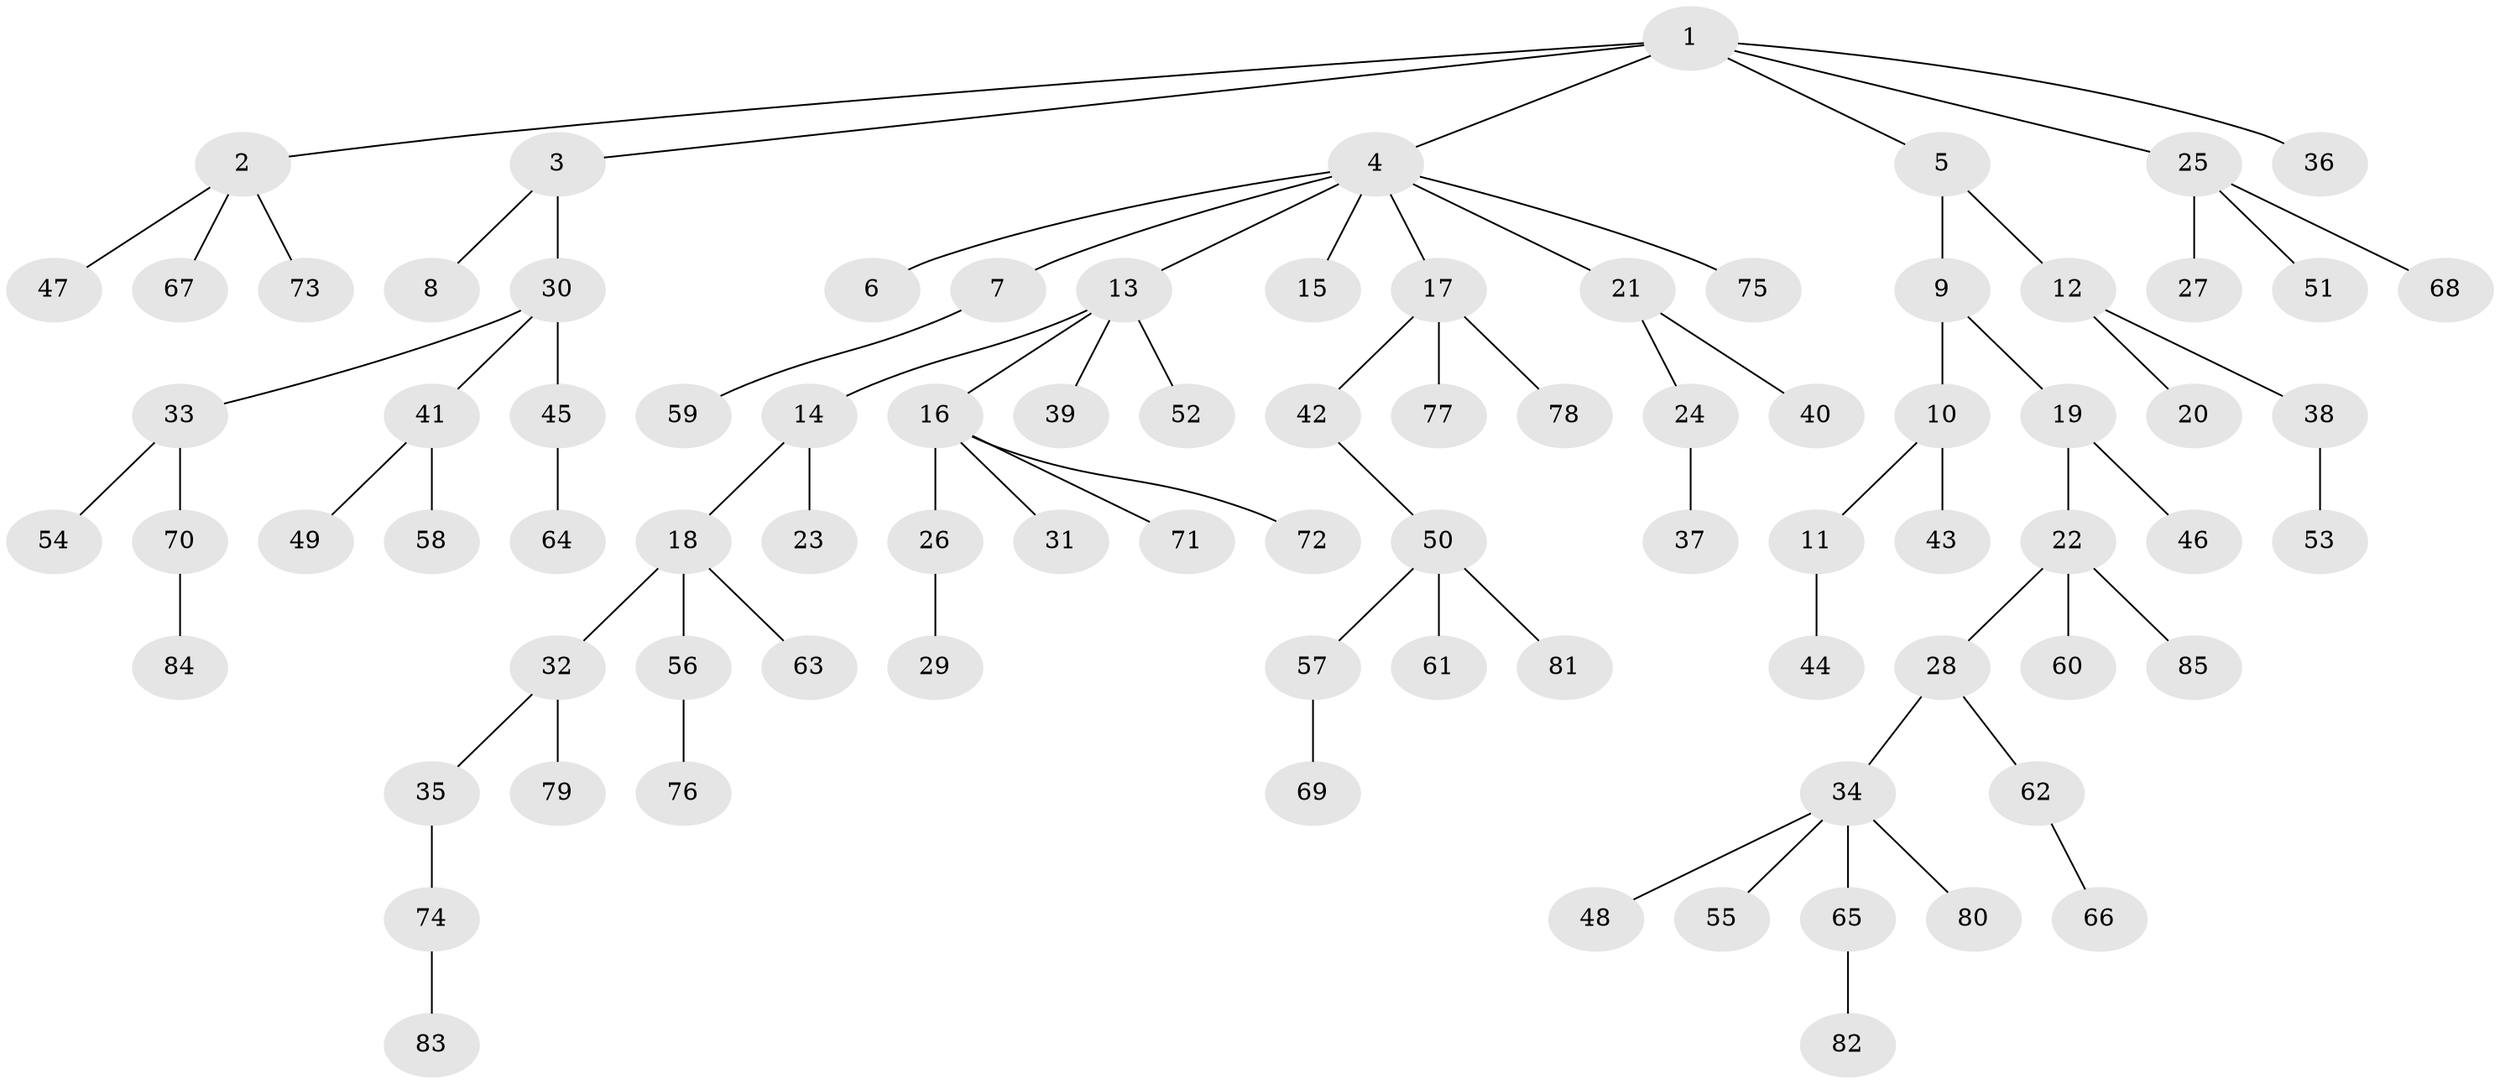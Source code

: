 // coarse degree distribution, {5: 0.03571428571428571, 3: 0.14285714285714285, 2: 0.14285714285714285, 8: 0.017857142857142856, 4: 0.08928571428571429, 1: 0.5714285714285714}
// Generated by graph-tools (version 1.1) at 2025/24/03/03/25 07:24:05]
// undirected, 85 vertices, 84 edges
graph export_dot {
graph [start="1"]
  node [color=gray90,style=filled];
  1;
  2;
  3;
  4;
  5;
  6;
  7;
  8;
  9;
  10;
  11;
  12;
  13;
  14;
  15;
  16;
  17;
  18;
  19;
  20;
  21;
  22;
  23;
  24;
  25;
  26;
  27;
  28;
  29;
  30;
  31;
  32;
  33;
  34;
  35;
  36;
  37;
  38;
  39;
  40;
  41;
  42;
  43;
  44;
  45;
  46;
  47;
  48;
  49;
  50;
  51;
  52;
  53;
  54;
  55;
  56;
  57;
  58;
  59;
  60;
  61;
  62;
  63;
  64;
  65;
  66;
  67;
  68;
  69;
  70;
  71;
  72;
  73;
  74;
  75;
  76;
  77;
  78;
  79;
  80;
  81;
  82;
  83;
  84;
  85;
  1 -- 2;
  1 -- 3;
  1 -- 4;
  1 -- 5;
  1 -- 25;
  1 -- 36;
  2 -- 47;
  2 -- 67;
  2 -- 73;
  3 -- 8;
  3 -- 30;
  4 -- 6;
  4 -- 7;
  4 -- 13;
  4 -- 15;
  4 -- 17;
  4 -- 21;
  4 -- 75;
  5 -- 9;
  5 -- 12;
  7 -- 59;
  9 -- 10;
  9 -- 19;
  10 -- 11;
  10 -- 43;
  11 -- 44;
  12 -- 20;
  12 -- 38;
  13 -- 14;
  13 -- 16;
  13 -- 39;
  13 -- 52;
  14 -- 18;
  14 -- 23;
  16 -- 26;
  16 -- 31;
  16 -- 71;
  16 -- 72;
  17 -- 42;
  17 -- 77;
  17 -- 78;
  18 -- 32;
  18 -- 56;
  18 -- 63;
  19 -- 22;
  19 -- 46;
  21 -- 24;
  21 -- 40;
  22 -- 28;
  22 -- 60;
  22 -- 85;
  24 -- 37;
  25 -- 27;
  25 -- 51;
  25 -- 68;
  26 -- 29;
  28 -- 34;
  28 -- 62;
  30 -- 33;
  30 -- 41;
  30 -- 45;
  32 -- 35;
  32 -- 79;
  33 -- 54;
  33 -- 70;
  34 -- 48;
  34 -- 55;
  34 -- 65;
  34 -- 80;
  35 -- 74;
  38 -- 53;
  41 -- 49;
  41 -- 58;
  42 -- 50;
  45 -- 64;
  50 -- 57;
  50 -- 61;
  50 -- 81;
  56 -- 76;
  57 -- 69;
  62 -- 66;
  65 -- 82;
  70 -- 84;
  74 -- 83;
}
